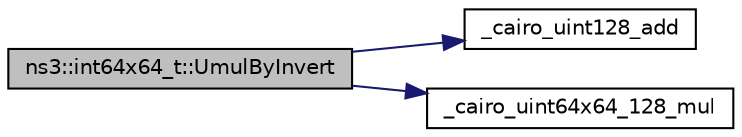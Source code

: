digraph "ns3::int64x64_t::UmulByInvert"
{
 // LATEX_PDF_SIZE
  edge [fontname="Helvetica",fontsize="10",labelfontname="Helvetica",labelfontsize="10"];
  node [fontname="Helvetica",fontsize="10",shape=record];
  rankdir="LR";
  Node1 [label="ns3::int64x64_t::UmulByInvert",height=0.2,width=0.4,color="black", fillcolor="grey75", style="filled", fontcolor="black",tooltip="Unsigned multiplication of Q64.64 and Q0.128 values."];
  Node1 -> Node2 [color="midnightblue",fontsize="10",style="solid",fontname="Helvetica"];
  Node2 [label="_cairo_uint128_add",height=0.2,width=0.4,color="black", fillcolor="white", style="filled",URL="$cairo-wideint-private_8h.html#a4d79ecd928f9309a695c8e8e072c1569",tooltip=" "];
  Node1 -> Node3 [color="midnightblue",fontsize="10",style="solid",fontname="Helvetica"];
  Node3 [label="_cairo_uint64x64_128_mul",height=0.2,width=0.4,color="black", fillcolor="white", style="filled",URL="$cairo-wideint-private_8h.html#a887068b08fa3a4dd57e68885da2d9f63",tooltip=" "];
}
